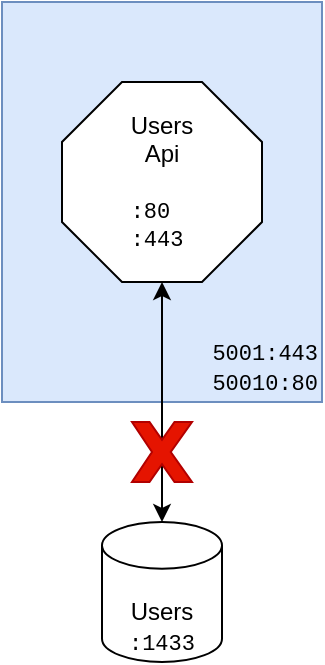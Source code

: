 <mxfile version="14.7.7" type="device"><diagram id="gT8GtQkVa1uXnx1QHqab" name="Page-1"><mxGraphModel dx="874" dy="866" grid="1" gridSize="10" guides="1" tooltips="1" connect="1" arrows="1" fold="1" page="1" pageScale="1" pageWidth="827" pageHeight="1169" math="0" shadow="0"><root><mxCell id="0"/><mxCell id="1" parent="0"/><mxCell id="fTFn1AB5gRurbqbvK-2b-5" value="&lt;div&gt;&lt;font style=&quot;font-size: 11px&quot; face=&quot;Courier New&quot;&gt;5001:443&lt;/font&gt;&lt;br&gt;&lt;font style=&quot;font-size: 11px&quot; face=&quot;Courier New&quot;&gt;50010:80&lt;/font&gt;&lt;br&gt;&lt;/div&gt;" style="rounded=0;whiteSpace=wrap;html=1;strokeWidth=1;verticalAlign=bottom;fillColor=#dae8fc;strokeColor=#6c8ebf;align=right;" vertex="1" parent="1"><mxGeometry x="40" y="80" width="160" height="200" as="geometry"/></mxCell><mxCell id="fTFn1AB5gRurbqbvK-2b-7" style="edgeStyle=orthogonalEdgeStyle;rounded=0;orthogonalLoop=1;jettySize=auto;html=1;exitX=0.5;exitY=1;exitDx=0;exitDy=0;exitPerimeter=0;entryX=0.5;entryY=0;entryDx=0;entryDy=0;entryPerimeter=0;startArrow=classic;startFill=1;" edge="1" parent="1" source="fTFn1AB5gRurbqbvK-2b-2" target="fTFn1AB5gRurbqbvK-2b-3"><mxGeometry relative="1" as="geometry"/></mxCell><mxCell id="fTFn1AB5gRurbqbvK-2b-2" value="Users&lt;br&gt;Api&lt;br&gt;&lt;br&gt;&lt;div style=&quot;font-size: 11px&quot; align=&quot;left&quot;&gt;&lt;font style=&quot;font-size: 11px&quot; face=&quot;Courier New&quot;&gt;:80&lt;/font&gt;&lt;br&gt;&lt;font style=&quot;font-size: 11px&quot; face=&quot;Courier New&quot;&gt;:443&lt;/font&gt;&lt;/div&gt;" style="whiteSpace=wrap;html=1;shape=mxgraph.basic.octagon2;align=center;verticalAlign=middle;dx=15;" vertex="1" parent="1"><mxGeometry x="70" y="120" width="100" height="100" as="geometry"/></mxCell><mxCell id="fTFn1AB5gRurbqbvK-2b-3" value="Users&lt;br&gt;&lt;font style=&quot;font-size: 11px&quot; face=&quot;Courier New&quot;&gt;:1433&lt;/font&gt;" style="strokeWidth=1;html=1;shape=mxgraph.flowchart.database;whiteSpace=wrap;verticalAlign=bottom;" vertex="1" parent="1"><mxGeometry x="90" y="340" width="60" height="70" as="geometry"/></mxCell><mxCell id="fTFn1AB5gRurbqbvK-2b-6" value="" style="shape=image;html=1;verticalAlign=top;verticalLabelPosition=bottom;labelBackgroundColor=#ffffff;imageAspect=0;aspect=fixed;image=https://cdn3.iconfinder.com/data/icons/logos-and-brands-adobe/512/97_Docker-128.png;strokeWidth=1;" vertex="1" parent="1"><mxGeometry x="42" y="232" width="48" height="48" as="geometry"/></mxCell><mxCell id="fTFn1AB5gRurbqbvK-2b-8" value="" style="verticalLabelPosition=bottom;verticalAlign=top;html=1;shape=mxgraph.basic.x;strokeWidth=1;fillColor=#e51400;strokeColor=#B20000;fontColor=#ffffff;" vertex="1" parent="1"><mxGeometry x="105" y="290" width="30" height="30" as="geometry"/></mxCell></root></mxGraphModel></diagram></mxfile>
